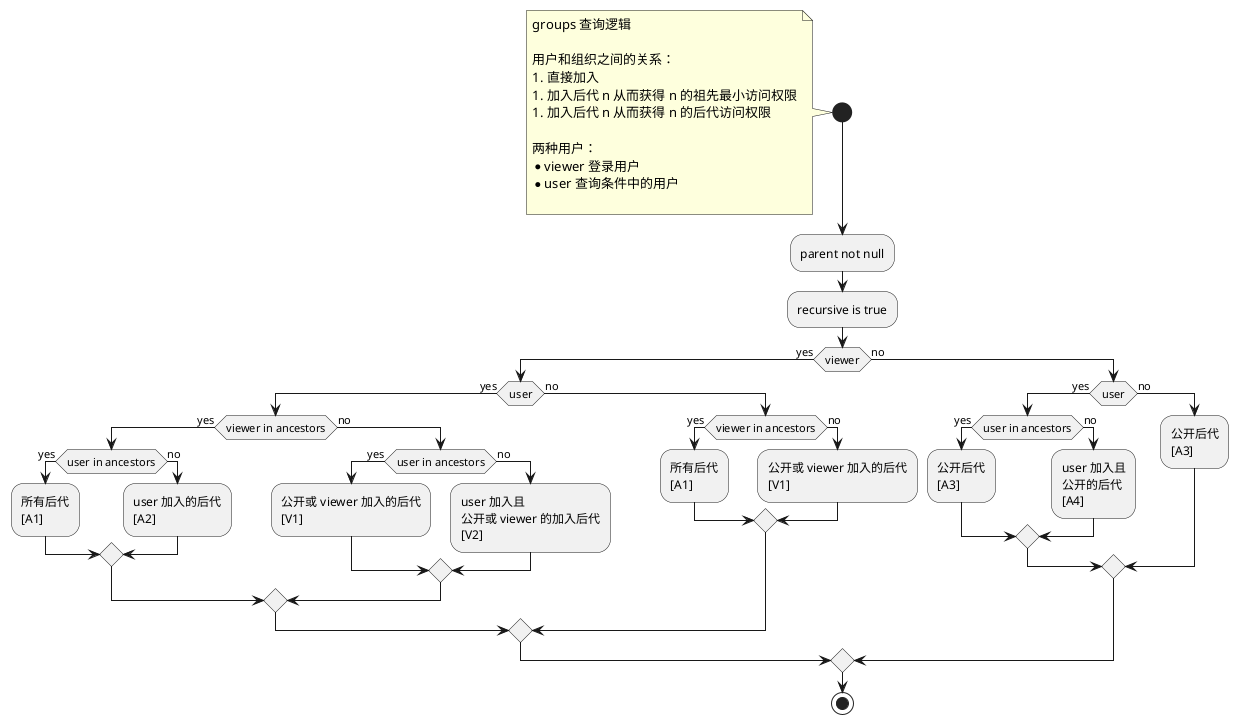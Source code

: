 @startuml groups
start

note
groups 查询逻辑

用户和组织之间的关系：
1. 直接加入
1. 加入后代 n 从而获得 n 的祖先最小访问权限
1. 加入后代 n 从而获得 n 的后代访问权限

两种用户：
* viewer 登录用户
* user 查询条件中的用户

end note

:parent not null;
:recursive is true;

if (viewer) then (yes)
    if (user) then (yes)
        if (viewer in ancestors) then (yes)
            if (user in ancestors) then (yes)
                :所有后代\n[A1];
            else (no)
                :user 加入的后代\n[A2];
            endif
        else (no)
            if (user in ancestors) then (yes)
                :公开或 viewer 加入的后代\n[V1];
            else (no)
                :user 加入且\n公开或 viewer 的加入后代\n[V2];
            endif
        endif
    else (no)
        if (viewer in ancestors) then (yes)
            :所有后代\n[A1];
        else (no)
            :公开或 viewer 加入的后代\n[V1];
        endif
    endif
else (no)
    if (user) then (yes)
        if (user in ancestors) then (yes)
            :公开后代\n[A3];
        else (no)
            :user 加入且\n公开的后代\n[A4];
        endif
    else (no)
        :公开后代\n[A3];
    endif
endif

stop
@enduml
